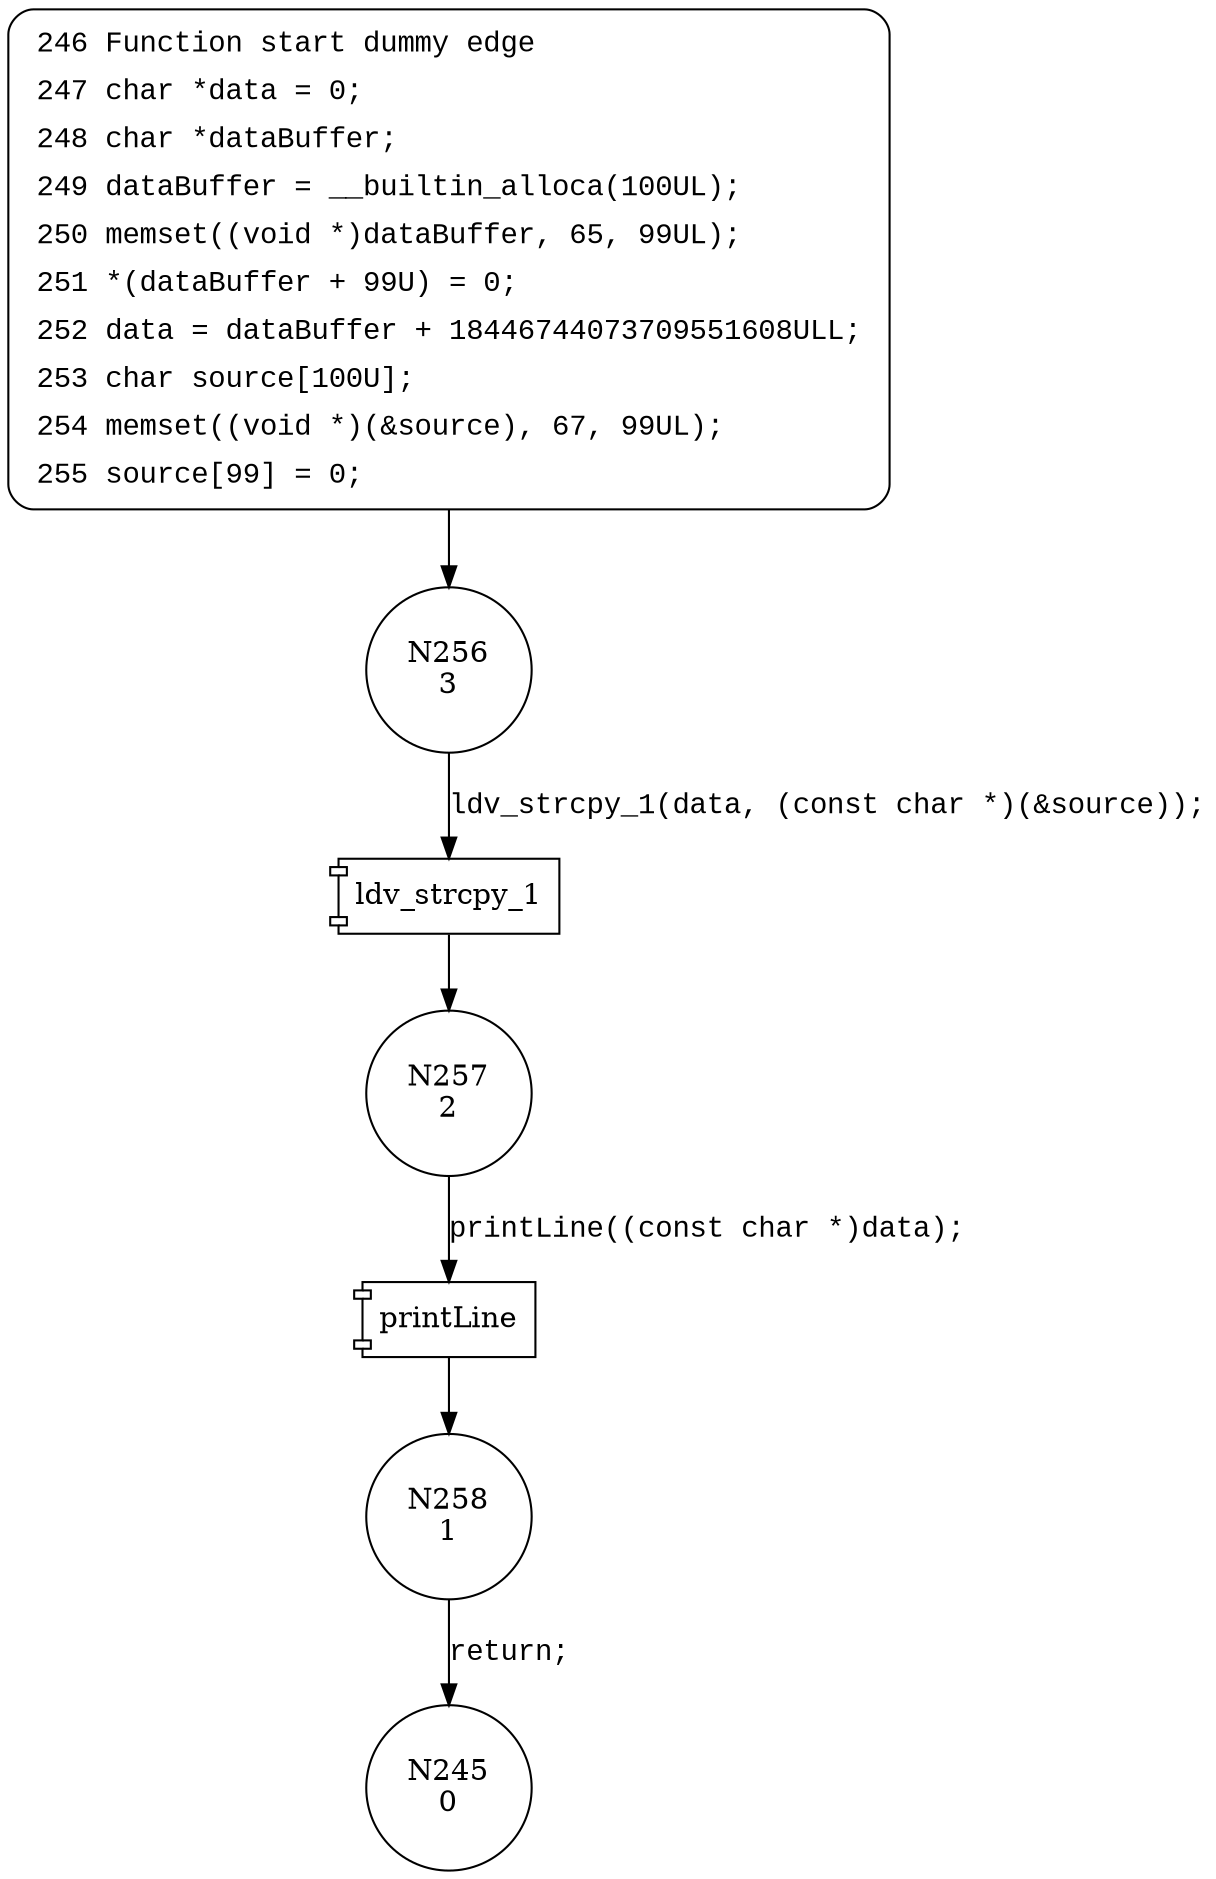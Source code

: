 digraph CWE124_Buffer_Underwrite__char_alloca_cpy_01_bad {
256 [shape="circle" label="N256\n3"]
257 [shape="circle" label="N257\n2"]
258 [shape="circle" label="N258\n1"]
245 [shape="circle" label="N245\n0"]
246 [style="filled,bold" penwidth="1" fillcolor="white" fontname="Courier New" shape="Mrecord" label=<<table border="0" cellborder="0" cellpadding="3" bgcolor="white"><tr><td align="right">246</td><td align="left">Function start dummy edge</td></tr><tr><td align="right">247</td><td align="left">char *data = 0;</td></tr><tr><td align="right">248</td><td align="left">char *dataBuffer;</td></tr><tr><td align="right">249</td><td align="left">dataBuffer = __builtin_alloca(100UL);</td></tr><tr><td align="right">250</td><td align="left">memset((void *)dataBuffer, 65, 99UL);</td></tr><tr><td align="right">251</td><td align="left">*(dataBuffer + 99U) = 0;</td></tr><tr><td align="right">252</td><td align="left">data = dataBuffer + 18446744073709551608ULL;</td></tr><tr><td align="right">253</td><td align="left">char source[100U];</td></tr><tr><td align="right">254</td><td align="left">memset((void *)(&amp;source), 67, 99UL);</td></tr><tr><td align="right">255</td><td align="left">source[99] = 0;</td></tr></table>>]
246 -> 256[label=""]
100031 [shape="component" label="ldv_strcpy_1"]
256 -> 100031 [label="ldv_strcpy_1(data, (const char *)(&source));" fontname="Courier New"]
100031 -> 257 [label="" fontname="Courier New"]
100032 [shape="component" label="printLine"]
257 -> 100032 [label="printLine((const char *)data);" fontname="Courier New"]
100032 -> 258 [label="" fontname="Courier New"]
258 -> 245 [label="return;" fontname="Courier New"]
}